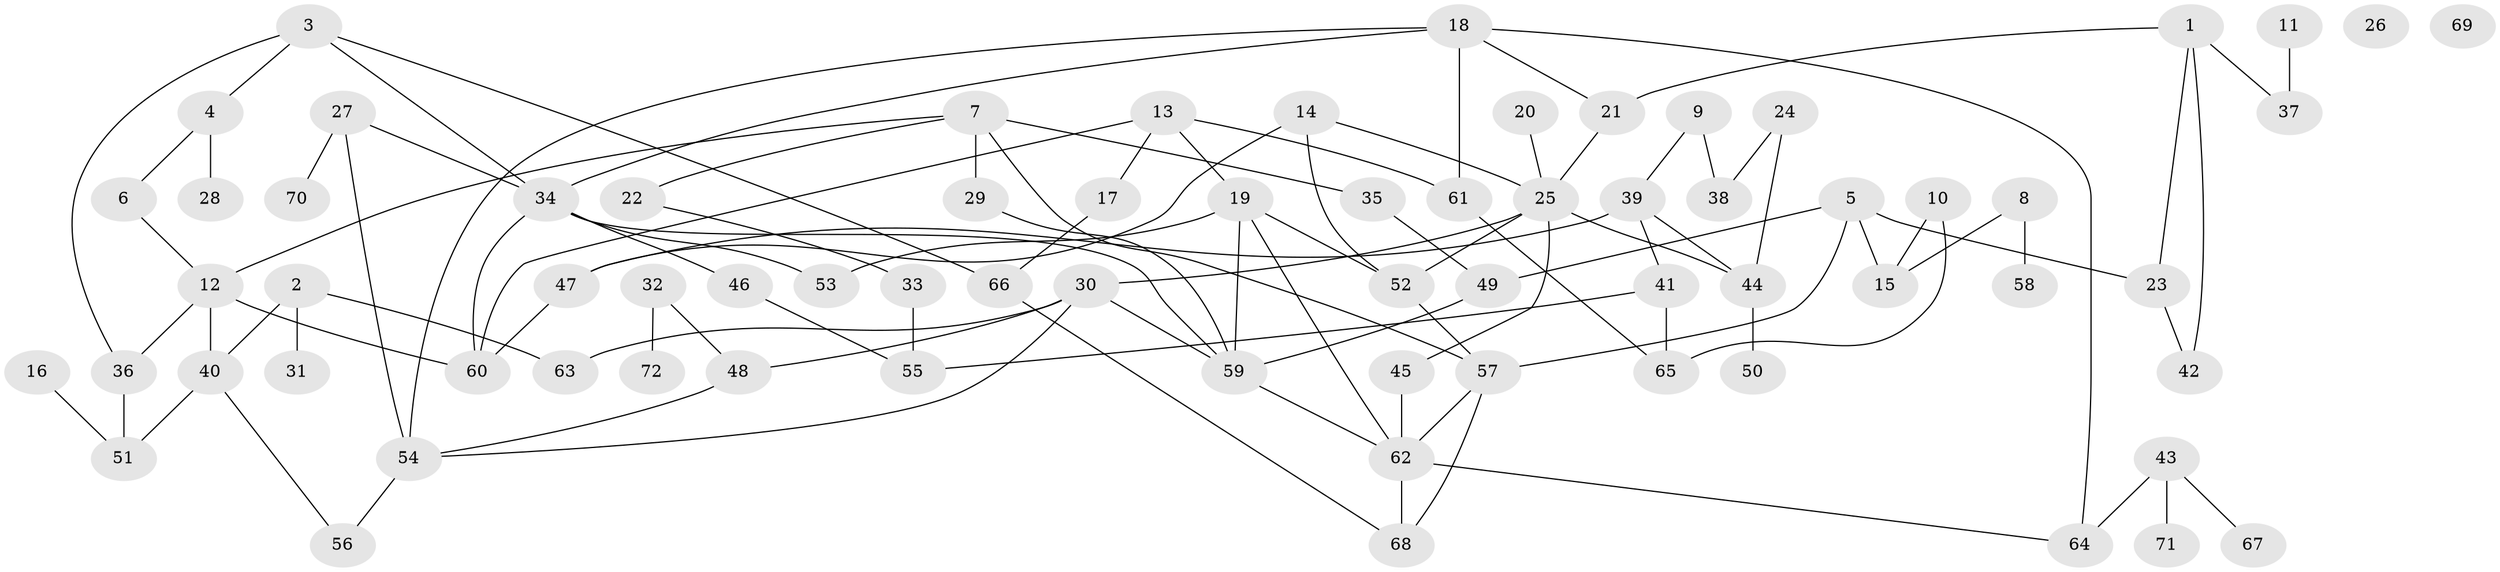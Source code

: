 // coarse degree distribution, {4: 0.2, 2: 0.26, 6: 0.06, 1: 0.14, 5: 0.08, 13: 0.02, 3: 0.24}
// Generated by graph-tools (version 1.1) at 2025/48/03/04/25 22:48:07]
// undirected, 72 vertices, 103 edges
graph export_dot {
  node [color=gray90,style=filled];
  1;
  2;
  3;
  4;
  5;
  6;
  7;
  8;
  9;
  10;
  11;
  12;
  13;
  14;
  15;
  16;
  17;
  18;
  19;
  20;
  21;
  22;
  23;
  24;
  25;
  26;
  27;
  28;
  29;
  30;
  31;
  32;
  33;
  34;
  35;
  36;
  37;
  38;
  39;
  40;
  41;
  42;
  43;
  44;
  45;
  46;
  47;
  48;
  49;
  50;
  51;
  52;
  53;
  54;
  55;
  56;
  57;
  58;
  59;
  60;
  61;
  62;
  63;
  64;
  65;
  66;
  67;
  68;
  69;
  70;
  71;
  72;
  1 -- 21;
  1 -- 23;
  1 -- 37;
  1 -- 42;
  2 -- 31;
  2 -- 40;
  2 -- 63;
  3 -- 4;
  3 -- 34;
  3 -- 36;
  3 -- 66;
  4 -- 6;
  4 -- 28;
  5 -- 15;
  5 -- 23;
  5 -- 49;
  5 -- 57;
  6 -- 12;
  7 -- 12;
  7 -- 22;
  7 -- 29;
  7 -- 35;
  7 -- 57;
  8 -- 15;
  8 -- 58;
  9 -- 38;
  9 -- 39;
  10 -- 15;
  10 -- 65;
  11 -- 37;
  12 -- 36;
  12 -- 40;
  12 -- 60;
  13 -- 17;
  13 -- 19;
  13 -- 60;
  13 -- 61;
  14 -- 25;
  14 -- 47;
  14 -- 52;
  16 -- 51;
  17 -- 66;
  18 -- 21;
  18 -- 34;
  18 -- 54;
  18 -- 61;
  18 -- 64;
  19 -- 52;
  19 -- 53;
  19 -- 59;
  19 -- 62;
  20 -- 25;
  21 -- 25;
  22 -- 33;
  23 -- 42;
  24 -- 38;
  24 -- 44;
  25 -- 30;
  25 -- 44;
  25 -- 45;
  25 -- 52;
  27 -- 34;
  27 -- 54;
  27 -- 70;
  29 -- 59;
  30 -- 48;
  30 -- 54;
  30 -- 59;
  30 -- 63;
  32 -- 48;
  32 -- 72;
  33 -- 55;
  34 -- 46;
  34 -- 53;
  34 -- 59;
  34 -- 60;
  35 -- 49;
  36 -- 51;
  39 -- 41;
  39 -- 44;
  39 -- 47;
  40 -- 51;
  40 -- 56;
  41 -- 55;
  41 -- 65;
  43 -- 64;
  43 -- 67;
  43 -- 71;
  44 -- 50;
  45 -- 62;
  46 -- 55;
  47 -- 60;
  48 -- 54;
  49 -- 59;
  52 -- 57;
  54 -- 56;
  57 -- 62;
  57 -- 68;
  59 -- 62;
  61 -- 65;
  62 -- 64;
  62 -- 68;
  66 -- 68;
}
